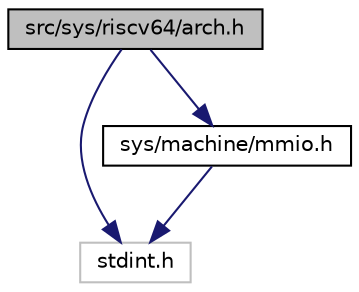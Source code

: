 digraph "src/sys/riscv64/arch.h"
{
 // LATEX_PDF_SIZE
  edge [fontname="Helvetica",fontsize="10",labelfontname="Helvetica",labelfontsize="10"];
  node [fontname="Helvetica",fontsize="10",shape=record];
  Node1 [label="src/sys/riscv64/arch.h",height=0.2,width=0.4,color="black", fillcolor="grey75", style="filled", fontcolor="black",tooltip=" "];
  Node1 -> Node2 [color="midnightblue",fontsize="10",style="solid",fontname="Helvetica"];
  Node2 [label="stdint.h",height=0.2,width=0.4,color="grey75", fillcolor="white", style="filled",tooltip=" "];
  Node1 -> Node3 [color="midnightblue",fontsize="10",style="solid",fontname="Helvetica"];
  Node3 [label="sys/machine/mmio.h",height=0.2,width=0.4,color="black", fillcolor="white", style="filled",URL="$mmio_8h.html",tooltip=" "];
  Node3 -> Node2 [color="midnightblue",fontsize="10",style="solid",fontname="Helvetica"];
}
